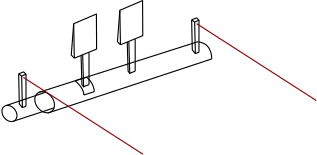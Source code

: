 <?xml version="1.0"?>
<!DOCTYPE ipe SYSTEM "ipe.dtd">
<ipe version="70218" creator="Ipe 7.2.26">
<info created="D:20221114225512" modified="D:20221114225512"/>
<ipestyle name="basic">
<symbol name="arrow/arc(spx)">
<path stroke="sym-stroke" fill="sym-stroke" pen="sym-pen">
0 0 m
-1 0.333 l
-1 -0.333 l
h
</path>
</symbol>
<symbol name="arrow/farc(spx)">
<path stroke="sym-stroke" fill="white" pen="sym-pen">
0 0 m
-1 0.333 l
-1 -0.333 l
h
</path>
</symbol>
<symbol name="arrow/ptarc(spx)">
<path stroke="sym-stroke" fill="sym-stroke" pen="sym-pen">
0 0 m
-1 0.333 l
-0.8 0 l
-1 -0.333 l
h
</path>
</symbol>
<symbol name="arrow/fptarc(spx)">
<path stroke="sym-stroke" fill="white" pen="sym-pen">
0 0 m
-1 0.333 l
-0.8 0 l
-1 -0.333 l
h
</path>
</symbol>
<symbol name="mark/circle(sx)" transformations="translations">
<path fill="sym-stroke">
0.6 0 0 0.6 0 0 e
0.4 0 0 0.4 0 0 e
</path>
</symbol>
<symbol name="mark/disk(sx)" transformations="translations">
<path fill="sym-stroke">
0.6 0 0 0.6 0 0 e
</path>
</symbol>
<symbol name="mark/fdisk(sfx)" transformations="translations">
<group>
<path fill="sym-fill">
0.5 0 0 0.5 0 0 e
</path>
<path fill="sym-stroke" fillrule="eofill">
0.6 0 0 0.6 0 0 e
0.4 0 0 0.4 0 0 e
</path>
</group>
</symbol>
<symbol name="mark/box(sx)" transformations="translations">
<path fill="sym-stroke" fillrule="eofill">
-0.6 -0.6 m
0.6 -0.6 l
0.6 0.6 l
-0.6 0.6 l
h
-0.4 -0.4 m
0.4 -0.4 l
0.4 0.4 l
-0.4 0.4 l
h
</path>
</symbol>
<symbol name="mark/square(sx)" transformations="translations">
<path fill="sym-stroke">
-0.6 -0.6 m
0.6 -0.6 l
0.6 0.6 l
-0.6 0.6 l
h
</path>
</symbol>
<symbol name="mark/fsquare(sfx)" transformations="translations">
<group>
<path fill="sym-fill">
-0.5 -0.5 m
0.5 -0.5 l
0.5 0.5 l
-0.5 0.5 l
h
</path>
<path fill="sym-stroke" fillrule="eofill">
-0.6 -0.6 m
0.6 -0.6 l
0.6 0.6 l
-0.6 0.6 l
h
-0.4 -0.4 m
0.4 -0.4 l
0.4 0.4 l
-0.4 0.4 l
h
</path>
</group>
</symbol>
<symbol name="mark/cross(sx)" transformations="translations">
<group>
<path fill="sym-stroke">
-0.43 -0.57 m
0.57 0.43 l
0.43 0.57 l
-0.57 -0.43 l
h
</path>
<path fill="sym-stroke">
-0.43 0.57 m
0.57 -0.43 l
0.43 -0.57 l
-0.57 0.43 l
h
</path>
</group>
</symbol>
<symbol name="arrow/fnormal(spx)">
<path stroke="sym-stroke" fill="white" pen="sym-pen">
0 0 m
-1 0.333 l
-1 -0.333 l
h
</path>
</symbol>
<symbol name="arrow/pointed(spx)">
<path stroke="sym-stroke" fill="sym-stroke" pen="sym-pen">
0 0 m
-1 0.333 l
-0.8 0 l
-1 -0.333 l
h
</path>
</symbol>
<symbol name="arrow/fpointed(spx)">
<path stroke="sym-stroke" fill="white" pen="sym-pen">
0 0 m
-1 0.333 l
-0.8 0 l
-1 -0.333 l
h
</path>
</symbol>
<symbol name="arrow/linear(spx)">
<path stroke="sym-stroke" pen="sym-pen">
-1 0.333 m
0 0 l
-1 -0.333 l
</path>
</symbol>
<symbol name="arrow/fdouble(spx)">
<path stroke="sym-stroke" fill="white" pen="sym-pen">
0 0 m
-1 0.333 l
-1 -0.333 l
h
-1 0 m
-2 0.333 l
-2 -0.333 l
h
</path>
</symbol>
<symbol name="arrow/double(spx)">
<path stroke="sym-stroke" fill="sym-stroke" pen="sym-pen">
0 0 m
-1 0.333 l
-1 -0.333 l
h
-1 0 m
-2 0.333 l
-2 -0.333 l
h
</path>
</symbol>
<symbol name="arrow/mid-normal(spx)">
<path stroke="sym-stroke" fill="sym-stroke" pen="sym-pen">
0.5 0 m
-0.5 0.333 l
-0.5 -0.333 l
h
</path>
</symbol>
<symbol name="arrow/mid-fnormal(spx)">
<path stroke="sym-stroke" fill="white" pen="sym-pen">
0.5 0 m
-0.5 0.333 l
-0.5 -0.333 l
h
</path>
</symbol>
<symbol name="arrow/mid-pointed(spx)">
<path stroke="sym-stroke" fill="sym-stroke" pen="sym-pen">
0.5 0 m
-0.5 0.333 l
-0.3 0 l
-0.5 -0.333 l
h
</path>
</symbol>
<symbol name="arrow/mid-fpointed(spx)">
<path stroke="sym-stroke" fill="white" pen="sym-pen">
0.5 0 m
-0.5 0.333 l
-0.3 0 l
-0.5 -0.333 l
h
</path>
</symbol>
<symbol name="arrow/mid-double(spx)">
<path stroke="sym-stroke" fill="sym-stroke" pen="sym-pen">
1 0 m
0 0.333 l
0 -0.333 l
h
0 0 m
-1 0.333 l
-1 -0.333 l
h
</path>
</symbol>
<symbol name="arrow/mid-fdouble(spx)">
<path stroke="sym-stroke" fill="white" pen="sym-pen">
1 0 m
0 0.333 l
0 -0.333 l
h
0 0 m
-1 0.333 l
-1 -0.333 l
h
</path>
</symbol>
<anglesize name="22.5 deg" value="22.5"/>
<anglesize name="30 deg" value="30"/>
<anglesize name="45 deg" value="45"/>
<anglesize name="60 deg" value="60"/>
<anglesize name="90 deg" value="90"/>
<arrowsize name="large" value="10"/>
<arrowsize name="small" value="5"/>
<arrowsize name="tiny" value="3"/>
<color name="blue" value="0 0 1"/>
<color name="brown" value="0.647 0.165 0.165"/>
<color name="darkblue" value="0 0 0.545"/>
<color name="darkcyan" value="0 0.545 0.545"/>
<color name="darkgray" value="0.663"/>
<color name="darkgreen" value="0 0.392 0"/>
<color name="darkmagenta" value="0.545 0 0.545"/>
<color name="darkorange" value="1 0.549 0"/>
<color name="darkred" value="0.545 0 0"/>
<color name="gold" value="1 0.843 0"/>
<color name="gray" value="0.745"/>
<color name="green" value="0 1 0"/>
<color name="lightblue" value="0.678 0.847 0.902"/>
<color name="lightcyan" value="0.878 1 1"/>
<color name="lightgray" value="0.827"/>
<color name="lightgreen" value="0.565 0.933 0.565"/>
<color name="lightyellow" value="1 1 0.878"/>
<color name="navy" value="0 0 0.502"/>
<color name="orange" value="1 0.647 0"/>
<color name="pink" value="1 0.753 0.796"/>
<color name="purple" value="0.627 0.125 0.941"/>
<color name="red" value="1 0 0"/>
<color name="seagreen" value="0.18 0.545 0.341"/>
<color name="turquoise" value="0.251 0.878 0.816"/>
<color name="violet" value="0.933 0.51 0.933"/>
<color name="yellow" value="1 1 0"/>
<dashstyle name="dash dot dotted" value="[4 2 1 2 1 2] 0"/>
<dashstyle name="dash dotted" value="[4 2 1 2] 0"/>
<dashstyle name="dashed" value="[4] 0"/>
<dashstyle name="dotted" value="[1 3] 0"/>
<gridsize name="10 pts (~3.5 mm)" value="10"/>
<gridsize name="14 pts (~5 mm)" value="14"/>
<gridsize name="16 pts (~6 mm)" value="16"/>
<gridsize name="20 pts (~7 mm)" value="20"/>
<gridsize name="28 pts (~10 mm)" value="28"/>
<gridsize name="32 pts (~12 mm)" value="32"/>
<gridsize name="4 pts" value="4"/>
<gridsize name="56 pts (~20 mm)" value="56"/>
<gridsize name="8 pts (~3 mm)" value="8"/>
<opacity name="10%" value="0.1"/>
<opacity name="30%" value="0.3"/>
<opacity name="50%" value="0.5"/>
<opacity name="75%" value="0.75"/>
<pen name="fat" value="1.2"/>
<pen name="heavier" value="0.8"/>
<pen name="ultrafat" value="2"/>
<symbolsize name="large" value="5"/>
<symbolsize name="small" value="2"/>
<symbolsize name="tiny" value="1.1"/>
<textsize name="Huge" value="\Huge"/>
<textsize name="LARGE" value="\LARGE"/>
<textsize name="Large" value="\Large"/>
<textsize name="footnote" value="\footnotesize"/>
<textsize name="huge" value="\huge"/>
<textsize name="large" value="\large"/>
<textsize name="script" value="\scriptsize"/>
<textsize name="small" value="\small"/>
<textsize name="tiny" value="\tiny"/>
<textstyle name="center" begin="\begin{center}" end="\end{center}"/>
<textstyle name="item" begin="\begin{itemize}\item{}" end="\end{itemize}"/>
<textstyle name="itemize" begin="\begin{itemize}" end="\end{itemize}"/>
<tiling name="falling" angle="-60" step="4" width="1"/>
<tiling name="rising" angle="30" step="4" width="1"/>
</ipestyle>
<page>
<layer name="alpha"/>
<view layers="alpha" active="alpha"/>
<path layer="alpha" stroke="black">
128.373 576.219 m
187.456 595.719 l
</path>
<path matrix="0.60841 0.464771 -0.614022 0.803787 424.078 61.9194" stroke="black">
4.10069 0 0 4.10069 102.813 585.245 e
</path>
<path stroke="black">
125.286 583.717 m
182.283 601.862 l
</path>
<path stroke="black">
182.229 601.9 m
187.255 601.432
187.456 595.719 c
</path>
<path matrix="0.464773 0.355045 -0.46906 0.614025 341.344 180.21" stroke="black">
4.10069 0 0 4.10069 102.813 585.245 e
</path>
<path stroke="black">
113.326 578.901 m
127.546 583.704 l
</path>
<path stroke="black">
116.136 573.319 m
130.67 578.093 l
</path>
<path matrix="1 0 0 1 -42.4905 -12.2921" stroke="black">
180.701 600.123 m
184.779 601.432 l
184.779 601.432 l
</path>
<path matrix="1 0 0 1 -42.0773 -12.9213" stroke="black">
183.438 595.635 m
187.202 596.846 l
</path>
<path matrix="1 0 0 1 -42.0773 -12.9213" stroke="black">
187.202 596.846 m
187.245 598.015
186.444 600.657
184.366 602.062 c
</path>
<path matrix="1 0 0 1 -42.0773 -12.9213" stroke="black">
183.438 595.635 m
183.611 596.976
182.207 599.305
180.287 600.753 c
</path>
<path matrix="1 0 0 1 -42.0773 -12.9213" stroke="black">
183.378 598.358 m
183.046 610.125 l
</path>
<path matrix="1 0 0 1 -42.0773 -12.9213" stroke="black">
185.327 599.385 m
185.327 610.907 l
</path>
<path matrix="1 0 0 1 -42.0773 -12.9213" stroke="black">
183.37 598.636 m
185.327 599.385 l
</path>
<path matrix="1 0 0 1 -41.7927 -12.5419" stroke="black">
179.745 608.511 m
187.778 611.797 l
187.704 624.429 l
179.526 620.925 l
179.745 608.511 l
</path>
<path matrix="1 0 0 1 -42.0773 -12.9213" stroke="black">
180.03 608.891 m
178.943 610.028 l
179.811 621.304 l
</path>
<path stroke="black">
119.261 578.182 m
119.002 589.562 l
</path>
<path stroke="black">
120.56 578.678 m
120.56 590.2 l
</path>
<path stroke="black">
119.261 578.182 m
120.56 578.678 l
</path>
<path stroke="black">
119.261 578.182 m
118.156 579.488 l
117.925 590.331 l
</path>
<path stroke="black">
119.002 589.562 m
117.925 590.331 l
</path>
<path stroke="black">
119.002 589.562 m
120.56 590.2 l
119.696 591.045 l
117.925 590.331 l
</path>
<path matrix="1 0 0 1 62.2749 19.4373" stroke="black">
119.261 578.182 m
119.002 589.562 l
</path>
<path matrix="1 0 0 1 62.2749 19.4373" stroke="black">
120.56 578.678 m
120.56 590.2 l
</path>
<path matrix="1 0 0 1 62.2749 19.4373" stroke="black">
119.261 578.182 m
120.56 578.678 l
</path>
<path matrix="1 0 0 1 62.2749 19.4373" stroke="black">
119.261 578.182 m
118.156 579.488 l
117.925 590.331 l
</path>
<path matrix="1 0 0 1 62.2749 19.4373" stroke="black">
119.002 589.562 m
117.925 590.331 l
</path>
<path matrix="1 0 0 1 62.2749 19.4373" stroke="black">
119.002 589.562 m
120.56 590.2 l
119.696 591.045 l
117.925 590.331 l
</path>
<path matrix="1 0 0 1 -42.0773 -12.9213" stroke="black">
183.37 598.636 m
182.775 599.359 l
182.467 609.888 l
</path>
<path matrix="1 0 0 1 -25.4573 -8.08658" stroke="black">
183.378 598.358 m
183.046 610.125 l
</path>
<path matrix="1 0 0 1 -25.4573 -8.08658" stroke="black">
185.327 599.385 m
185.327 610.907 l
</path>
<path matrix="1 0 0 1 -25.4573 -8.08658" stroke="black">
183.37 598.636 m
185.327 599.385 l
</path>
<path matrix="1 0 0 1 -25.1727 -7.70713" stroke="black">
179.745 608.511 m
187.778 611.797 l
187.704 624.429 l
179.526 620.925 l
179.745 608.511 l
</path>
<path matrix="1 0 0 1 -25.4573 -8.08658" stroke="black">
180.03 608.891 m
178.943 610.028 l
179.811 621.304 l
</path>
<path matrix="1 0 0 1 -25.4573 -8.08658" stroke="black">
183.37 598.636 m
182.775 599.359 l
182.467 609.888 l
</path>
<path stroke="darkred">
181.957 608.411 m
225.038 580.737 l
</path>
<path matrix="1 0 0 1 -62.3594 -19.3487" stroke="darkred">
181.957 608.411 m
225.038 580.737 l
</path>
</page>
</ipe>
